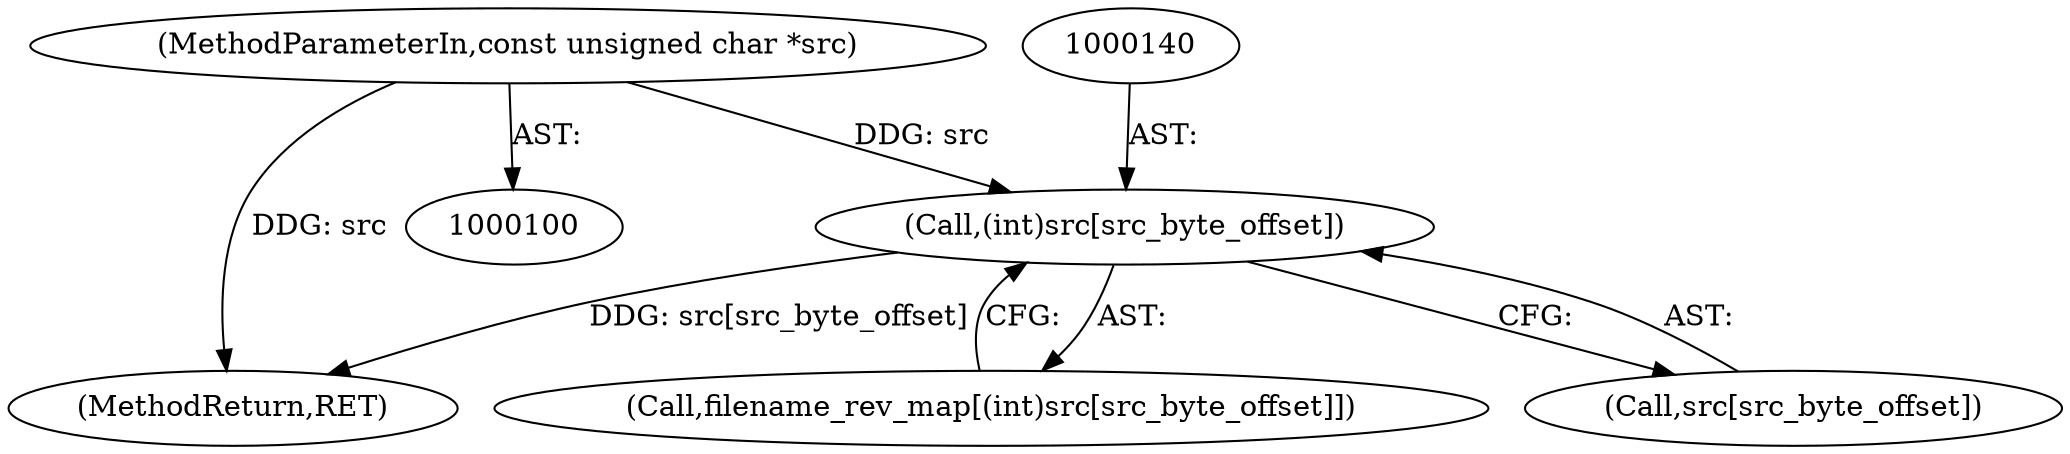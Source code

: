 digraph "0_linux_942080643bce061c3dd9d5718d3b745dcb39a8bc@array" {
"1000139" [label="(Call,(int)src[src_byte_offset])"];
"1000103" [label="(MethodParameterIn,const unsigned char *src)"];
"1000103" [label="(MethodParameterIn,const unsigned char *src)"];
"1000137" [label="(Call,filename_rev_map[(int)src[src_byte_offset]])"];
"1000220" [label="(MethodReturn,RET)"];
"1000139" [label="(Call,(int)src[src_byte_offset])"];
"1000141" [label="(Call,src[src_byte_offset])"];
"1000139" -> "1000137"  [label="AST: "];
"1000139" -> "1000141"  [label="CFG: "];
"1000140" -> "1000139"  [label="AST: "];
"1000141" -> "1000139"  [label="AST: "];
"1000137" -> "1000139"  [label="CFG: "];
"1000139" -> "1000220"  [label="DDG: src[src_byte_offset]"];
"1000103" -> "1000139"  [label="DDG: src"];
"1000103" -> "1000100"  [label="AST: "];
"1000103" -> "1000220"  [label="DDG: src"];
}
